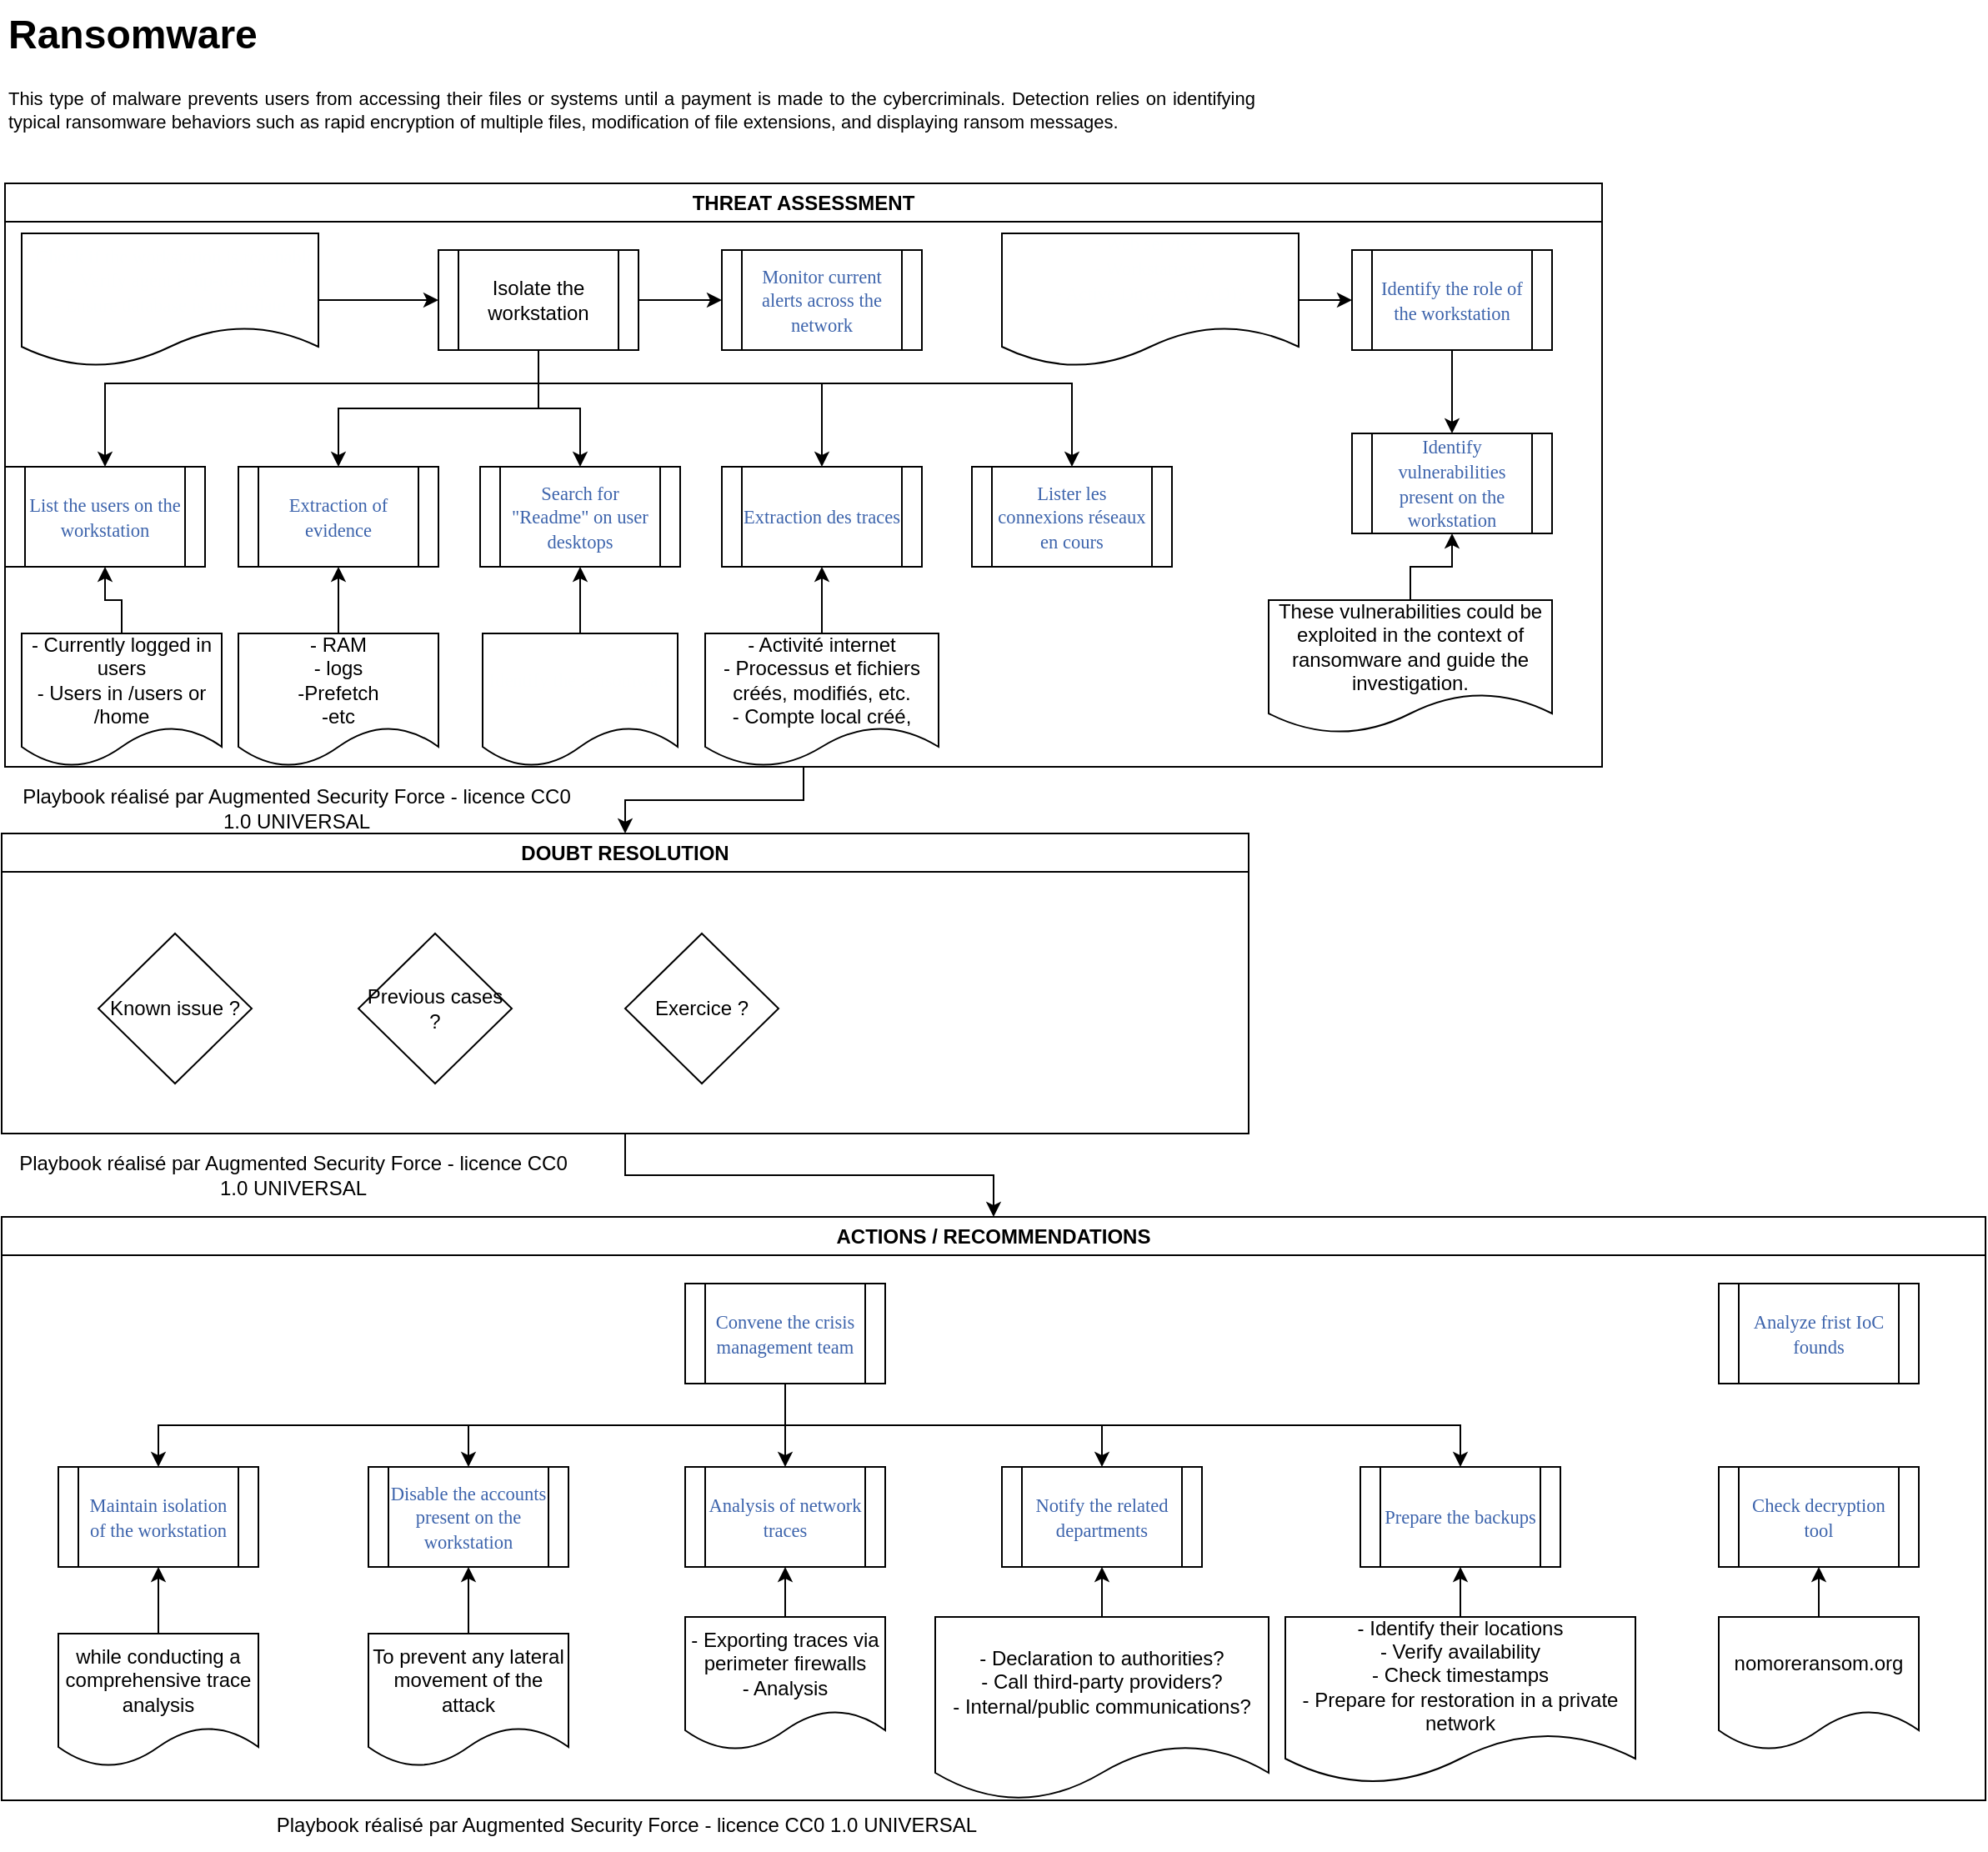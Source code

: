 <mxfile version="24.6.4" type="device">
  <diagram id="C5RBs43oDa-KdzZeNtuy" name="Page-1">
    <mxGraphModel dx="1290" dy="621" grid="1" gridSize="10" guides="1" tooltips="1" connect="1" arrows="1" fold="1" page="1" pageScale="1" pageWidth="827" pageHeight="1169" math="0" shadow="0">
      <root>
        <mxCell id="WIyWlLk6GJQsqaUBKTNV-0" />
        <mxCell id="WIyWlLk6GJQsqaUBKTNV-1" parent="WIyWlLk6GJQsqaUBKTNV-0" />
        <mxCell id="eJGPHQveTNaPy0s2nLHc-1" style="edgeStyle=orthogonalEdgeStyle;rounded=0;orthogonalLoop=1;jettySize=auto;html=1;entryX=0.5;entryY=0;entryDx=0;entryDy=0;" parent="WIyWlLk6GJQsqaUBKTNV-1" source="eJGPHQveTNaPy0s2nLHc-2" target="eJGPHQveTNaPy0s2nLHc-34" edge="1">
          <mxGeometry relative="1" as="geometry" />
        </mxCell>
        <mxCell id="eJGPHQveTNaPy0s2nLHc-2" value="THREAT ASSESSMENT" style="swimlane;whiteSpace=wrap;html=1;" parent="WIyWlLk6GJQsqaUBKTNV-1" vertex="1">
          <mxGeometry x="42" y="140" width="958" height="350" as="geometry">
            <mxRectangle x="42" y="140" width="210" height="30" as="alternateBounds" />
          </mxGeometry>
        </mxCell>
        <mxCell id="eJGPHQveTNaPy0s2nLHc-3" value="&lt;font face=&quot;Calibri&quot; color=&quot;#3d64ac&quot;&gt;&lt;span style=&quot;font-size: 11.29px;&quot;&gt;Search for &quot;Readme&quot; on user desktops&lt;/span&gt;&lt;/font&gt;" style="shape=process;whiteSpace=wrap;html=1;backgroundOutline=1;" parent="eJGPHQveTNaPy0s2nLHc-2" vertex="1">
          <mxGeometry x="285" y="170" width="120" height="60" as="geometry" />
        </mxCell>
        <mxCell id="eJGPHQveTNaPy0s2nLHc-4" style="edgeStyle=orthogonalEdgeStyle;rounded=0;orthogonalLoop=1;jettySize=auto;html=1;entryX=0;entryY=0.5;entryDx=0;entryDy=0;" parent="eJGPHQveTNaPy0s2nLHc-2" source="eJGPHQveTNaPy0s2nLHc-5" target="eJGPHQveTNaPy0s2nLHc-24" edge="1">
          <mxGeometry relative="1" as="geometry" />
        </mxCell>
        <mxCell id="eJGPHQveTNaPy0s2nLHc-5" value="&lt;p style=&quot;margin: 0px; vertical-align: middle; direction: ltr;&quot;&gt;&lt;font face=&quot;Calibri&quot; color=&quot;#feffff&quot;&gt;&lt;span style=&quot;font-size: 11.29px;&quot;&gt;- Check if the workstation is reachable&lt;/span&gt;&lt;/font&gt;&lt;/p&gt;&lt;p style=&quot;margin: 0px; vertical-align: middle; direction: ltr;&quot;&gt;&lt;font face=&quot;Calibri&quot; color=&quot;#feffff&quot;&gt;&lt;span style=&quot;font-size: 11.29px;&quot;&gt;- Verify agent is up-to-date&lt;/span&gt;&lt;/font&gt;&lt;/p&gt;&lt;p style=&quot;margin: 0px; vertical-align: middle; direction: ltr;&quot;&gt;&lt;/p&gt;&lt;p style=&quot;margin: 0px; vertical-align: middle; direction: ltr;&quot;&gt;&lt;font face=&quot;Calibri&quot; color=&quot;#feffff&quot;&gt;&lt;span style=&quot;font-size: 11.29px;&quot;&gt;- Ensure database is up-to-date&lt;/span&gt;&lt;/font&gt;&lt;/p&gt;" style="shape=document;whiteSpace=wrap;html=1;boundedLbl=1;" parent="eJGPHQveTNaPy0s2nLHc-2" vertex="1">
          <mxGeometry x="10" y="30" width="178" height="80" as="geometry" />
        </mxCell>
        <mxCell id="eJGPHQveTNaPy0s2nLHc-6" value="&lt;span style=&quot;color: rgb(61, 100, 172); font-family: Calibri; font-size: 11.29px;&quot;&gt;Extraction of evidence&lt;/span&gt;" style="shape=process;whiteSpace=wrap;html=1;backgroundOutline=1;" parent="eJGPHQveTNaPy0s2nLHc-2" vertex="1">
          <mxGeometry x="140" y="170" width="120" height="60" as="geometry" />
        </mxCell>
        <mxCell id="eJGPHQveTNaPy0s2nLHc-7" value="&lt;font face=&quot;Calibri&quot; color=&quot;#3d64ac&quot;&gt;&lt;span style=&quot;font-size: 11.29px;&quot;&gt;List the users on the workstation&lt;/span&gt;&lt;/font&gt;" style="shape=process;whiteSpace=wrap;html=1;backgroundOutline=1;" parent="eJGPHQveTNaPy0s2nLHc-2" vertex="1">
          <mxGeometry y="170" width="120" height="60" as="geometry" />
        </mxCell>
        <mxCell id="eJGPHQveTNaPy0s2nLHc-8" value="" style="edgeStyle=orthogonalEdgeStyle;rounded=0;orthogonalLoop=1;jettySize=auto;html=1;" parent="eJGPHQveTNaPy0s2nLHc-2" source="eJGPHQveTNaPy0s2nLHc-9" target="eJGPHQveTNaPy0s2nLHc-7" edge="1">
          <mxGeometry relative="1" as="geometry" />
        </mxCell>
        <mxCell id="eJGPHQveTNaPy0s2nLHc-9" value="&lt;div&gt;- Currently logged in users&lt;/div&gt;&lt;div&gt;- Users in /users or /home&lt;/div&gt;" style="shape=document;whiteSpace=wrap;html=1;boundedLbl=1;" parent="eJGPHQveTNaPy0s2nLHc-2" vertex="1">
          <mxGeometry x="10" y="270" width="120" height="80" as="geometry" />
        </mxCell>
        <mxCell id="eJGPHQveTNaPy0s2nLHc-10" value="&lt;span style=&quot;color: rgb(61, 100, 172); font-family: Calibri; font-size: 11.29px;&quot;&gt;Extraction des traces&lt;/span&gt;" style="shape=process;whiteSpace=wrap;html=1;backgroundOutline=1;" parent="eJGPHQveTNaPy0s2nLHc-2" vertex="1">
          <mxGeometry x="430" y="170" width="120" height="60" as="geometry" />
        </mxCell>
        <mxCell id="eJGPHQveTNaPy0s2nLHc-11" value="&lt;span style=&quot;color: rgb(61, 100, 172); font-family: Calibri; font-size: 11.29px;&quot;&gt;Lister les connexions réseaux en cours&lt;/span&gt;" style="shape=process;whiteSpace=wrap;html=1;backgroundOutline=1;" parent="eJGPHQveTNaPy0s2nLHc-2" vertex="1">
          <mxGeometry x="580" y="170" width="120" height="60" as="geometry" />
        </mxCell>
        <mxCell id="eJGPHQveTNaPy0s2nLHc-12" value="&lt;font face=&quot;Calibri&quot; color=&quot;#3d64ac&quot;&gt;&lt;span style=&quot;font-size: 11.29px;&quot;&gt;Monitor current alerts across the network&lt;/span&gt;&lt;/font&gt;" style="shape=process;whiteSpace=wrap;html=1;backgroundOutline=1;" parent="eJGPHQveTNaPy0s2nLHc-2" vertex="1">
          <mxGeometry x="430" y="40" width="120" height="60" as="geometry" />
        </mxCell>
        <mxCell id="eJGPHQveTNaPy0s2nLHc-13" value="&lt;font face=&quot;Calibri&quot; color=&quot;#3d64ac&quot;&gt;&lt;span style=&quot;font-size: 11.29px;&quot;&gt;Identify vulnerabilities present on the workstation&lt;/span&gt;&lt;/font&gt;" style="shape=process;whiteSpace=wrap;html=1;backgroundOutline=1;" parent="eJGPHQveTNaPy0s2nLHc-2" vertex="1">
          <mxGeometry x="808" y="150" width="120" height="60" as="geometry" />
        </mxCell>
        <mxCell id="eJGPHQveTNaPy0s2nLHc-14" value="" style="edgeStyle=orthogonalEdgeStyle;rounded=0;orthogonalLoop=1;jettySize=auto;html=1;" parent="eJGPHQveTNaPy0s2nLHc-2" source="eJGPHQveTNaPy0s2nLHc-15" target="eJGPHQveTNaPy0s2nLHc-10" edge="1">
          <mxGeometry relative="1" as="geometry" />
        </mxCell>
        <mxCell id="eJGPHQveTNaPy0s2nLHc-15" value="- Activité internet&lt;br&gt;- Processus et fichiers créés, modifiés, etc.&lt;br&gt;- Compte local créé," style="shape=document;whiteSpace=wrap;html=1;boundedLbl=1;" parent="eJGPHQveTNaPy0s2nLHc-2" vertex="1">
          <mxGeometry x="420" y="270" width="140" height="80" as="geometry" />
        </mxCell>
        <mxCell id="eJGPHQveTNaPy0s2nLHc-16" value="" style="edgeStyle=orthogonalEdgeStyle;rounded=0;orthogonalLoop=1;jettySize=auto;html=1;" parent="eJGPHQveTNaPy0s2nLHc-2" source="eJGPHQveTNaPy0s2nLHc-17" target="eJGPHQveTNaPy0s2nLHc-6" edge="1">
          <mxGeometry relative="1" as="geometry" />
        </mxCell>
        <mxCell id="eJGPHQveTNaPy0s2nLHc-17" value="- RAM&lt;br&gt;- logs&lt;br&gt;-Prefetch&lt;br&gt;-etc" style="shape=document;whiteSpace=wrap;html=1;boundedLbl=1;" parent="eJGPHQveTNaPy0s2nLHc-2" vertex="1">
          <mxGeometry x="140" y="270" width="120" height="80" as="geometry" />
        </mxCell>
        <mxCell id="eJGPHQveTNaPy0s2nLHc-18" style="edgeStyle=orthogonalEdgeStyle;rounded=0;orthogonalLoop=1;jettySize=auto;html=1;entryX=0;entryY=0.5;entryDx=0;entryDy=0;" parent="eJGPHQveTNaPy0s2nLHc-2" source="eJGPHQveTNaPy0s2nLHc-24" target="eJGPHQveTNaPy0s2nLHc-12" edge="1">
          <mxGeometry relative="1" as="geometry" />
        </mxCell>
        <mxCell id="eJGPHQveTNaPy0s2nLHc-19" style="edgeStyle=orthogonalEdgeStyle;rounded=0;orthogonalLoop=1;jettySize=auto;html=1;entryX=0.5;entryY=0;entryDx=0;entryDy=0;" parent="eJGPHQveTNaPy0s2nLHc-2" source="eJGPHQveTNaPy0s2nLHc-24" target="eJGPHQveTNaPy0s2nLHc-7" edge="1">
          <mxGeometry relative="1" as="geometry">
            <Array as="points">
              <mxPoint x="320" y="120" />
              <mxPoint x="60" y="120" />
            </Array>
          </mxGeometry>
        </mxCell>
        <mxCell id="eJGPHQveTNaPy0s2nLHc-20" style="edgeStyle=orthogonalEdgeStyle;rounded=0;orthogonalLoop=1;jettySize=auto;html=1;entryX=0.5;entryY=0;entryDx=0;entryDy=0;" parent="eJGPHQveTNaPy0s2nLHc-2" source="eJGPHQveTNaPy0s2nLHc-24" target="eJGPHQveTNaPy0s2nLHc-6" edge="1">
          <mxGeometry relative="1" as="geometry" />
        </mxCell>
        <mxCell id="eJGPHQveTNaPy0s2nLHc-21" style="edgeStyle=orthogonalEdgeStyle;rounded=0;orthogonalLoop=1;jettySize=auto;html=1;entryX=0.5;entryY=0;entryDx=0;entryDy=0;" parent="eJGPHQveTNaPy0s2nLHc-2" source="eJGPHQveTNaPy0s2nLHc-24" target="eJGPHQveTNaPy0s2nLHc-3" edge="1">
          <mxGeometry relative="1" as="geometry" />
        </mxCell>
        <mxCell id="eJGPHQveTNaPy0s2nLHc-22" style="edgeStyle=orthogonalEdgeStyle;rounded=0;orthogonalLoop=1;jettySize=auto;html=1;entryX=0.5;entryY=0;entryDx=0;entryDy=0;" parent="eJGPHQveTNaPy0s2nLHc-2" source="eJGPHQveTNaPy0s2nLHc-24" target="eJGPHQveTNaPy0s2nLHc-10" edge="1">
          <mxGeometry relative="1" as="geometry">
            <Array as="points">
              <mxPoint x="320" y="120" />
              <mxPoint x="490" y="120" />
            </Array>
          </mxGeometry>
        </mxCell>
        <mxCell id="eJGPHQveTNaPy0s2nLHc-23" style="edgeStyle=orthogonalEdgeStyle;rounded=0;orthogonalLoop=1;jettySize=auto;html=1;entryX=0.5;entryY=0;entryDx=0;entryDy=0;" parent="eJGPHQveTNaPy0s2nLHc-2" source="eJGPHQveTNaPy0s2nLHc-24" target="eJGPHQveTNaPy0s2nLHc-11" edge="1">
          <mxGeometry relative="1" as="geometry">
            <Array as="points">
              <mxPoint x="320" y="120" />
              <mxPoint x="640" y="120" />
            </Array>
          </mxGeometry>
        </mxCell>
        <mxCell id="eJGPHQveTNaPy0s2nLHc-24" value="Isolate the workstation" style="shape=process;whiteSpace=wrap;html=1;backgroundOutline=1;" parent="eJGPHQveTNaPy0s2nLHc-2" vertex="1">
          <mxGeometry x="260" y="40" width="120" height="60" as="geometry" />
        </mxCell>
        <mxCell id="eJGPHQveTNaPy0s2nLHc-25" style="edgeStyle=orthogonalEdgeStyle;rounded=0;orthogonalLoop=1;jettySize=auto;html=1;entryX=0.5;entryY=0;entryDx=0;entryDy=0;" parent="eJGPHQveTNaPy0s2nLHc-2" source="eJGPHQveTNaPy0s2nLHc-26" target="eJGPHQveTNaPy0s2nLHc-13" edge="1">
          <mxGeometry relative="1" as="geometry" />
        </mxCell>
        <mxCell id="eJGPHQveTNaPy0s2nLHc-26" value="&lt;font face=&quot;Calibri&quot; color=&quot;#3d64ac&quot;&gt;&lt;span style=&quot;font-size: 11.29px;&quot;&gt;Identify the role of the workstation&lt;/span&gt;&lt;/font&gt;" style="shape=process;whiteSpace=wrap;html=1;backgroundOutline=1;" parent="eJGPHQveTNaPy0s2nLHc-2" vertex="1">
          <mxGeometry x="808" y="40" width="120" height="60" as="geometry" />
        </mxCell>
        <mxCell id="eJGPHQveTNaPy0s2nLHc-27" style="edgeStyle=orthogonalEdgeStyle;rounded=0;orthogonalLoop=1;jettySize=auto;html=1;entryX=0.5;entryY=1;entryDx=0;entryDy=0;" parent="eJGPHQveTNaPy0s2nLHc-2" source="eJGPHQveTNaPy0s2nLHc-28" target="eJGPHQveTNaPy0s2nLHc-13" edge="1">
          <mxGeometry relative="1" as="geometry" />
        </mxCell>
        <mxCell id="eJGPHQveTNaPy0s2nLHc-28" value="These vulnerabilities could be exploited in the context of ransomware and guide the investigation." style="shape=document;whiteSpace=wrap;html=1;boundedLbl=1;" parent="eJGPHQveTNaPy0s2nLHc-2" vertex="1">
          <mxGeometry x="758" y="250" width="170" height="80" as="geometry" />
        </mxCell>
        <mxCell id="eJGPHQveTNaPy0s2nLHc-29" style="edgeStyle=orthogonalEdgeStyle;rounded=0;orthogonalLoop=1;jettySize=auto;html=1;entryX=0;entryY=0.5;entryDx=0;entryDy=0;" parent="eJGPHQveTNaPy0s2nLHc-2" source="eJGPHQveTNaPy0s2nLHc-30" target="eJGPHQveTNaPy0s2nLHc-26" edge="1">
          <mxGeometry relative="1" as="geometry" />
        </mxCell>
        <mxCell id="eJGPHQveTNaPy0s2nLHc-30" value="&lt;p style=&quot;margin: 0px; vertical-align: middle; direction: ltr;&quot;&gt;&lt;font face=&quot;Calibri&quot; color=&quot;#feffff&quot;&gt;&lt;span style=&quot;font-size: 11.29px;&quot;&gt;- Web service?&lt;/span&gt;&lt;/font&gt;&lt;/p&gt;&lt;p style=&quot;margin: 0px; vertical-align: middle; direction: ltr;&quot;&gt;&lt;font face=&quot;Calibri&quot; color=&quot;#feffff&quot;&gt;&lt;span style=&quot;font-size: 11.29px;&quot;&gt;- Workstation?&lt;/span&gt;&lt;/font&gt;&lt;/p&gt;&lt;p style=&quot;margin: 0px; vertical-align: middle; direction: ltr;&quot;&gt;&lt;font face=&quot;Calibri&quot; color=&quot;#feffff&quot;&gt;&lt;span style=&quot;font-size: 11.29px;&quot;&gt;- Active Directory (AD)?&lt;/span&gt;&lt;/font&gt;&lt;/p&gt;&lt;p style=&quot;margin: 0px; vertical-align: middle; direction: ltr;&quot;&gt;&lt;font face=&quot;Calibri&quot; color=&quot;#feffff&quot;&gt;&lt;span style=&quot;font-size: 11.29px;&quot;&gt;etc.&lt;/span&gt;&lt;/font&gt;&lt;/p&gt;" style="shape=document;whiteSpace=wrap;html=1;boundedLbl=1;" parent="eJGPHQveTNaPy0s2nLHc-2" vertex="1">
          <mxGeometry x="598" y="30" width="178" height="80" as="geometry" />
        </mxCell>
        <mxCell id="eJGPHQveTNaPy0s2nLHc-31" value="" style="edgeStyle=orthogonalEdgeStyle;rounded=0;orthogonalLoop=1;jettySize=auto;html=1;" parent="eJGPHQveTNaPy0s2nLHc-2" source="eJGPHQveTNaPy0s2nLHc-32" target="eJGPHQveTNaPy0s2nLHc-3" edge="1">
          <mxGeometry relative="1" as="geometry" />
        </mxCell>
        <mxCell id="eJGPHQveTNaPy0s2nLHc-32" value="&lt;p style=&quot;margin: 0px; vertical-align: middle; direction: ltr;&quot;&gt;&lt;font face=&quot;Calibri&quot; color=&quot;#feffff&quot;&gt;&lt;span style=&quot;font-size: 11.29px;&quot;&gt;Identify the ransomware&lt;/span&gt;&lt;/font&gt;&lt;br&gt;&lt;/p&gt;" style="shape=document;whiteSpace=wrap;html=1;boundedLbl=1;" parent="eJGPHQveTNaPy0s2nLHc-2" vertex="1">
          <mxGeometry x="286.5" y="270" width="117" height="80" as="geometry" />
        </mxCell>
        <mxCell id="eJGPHQveTNaPy0s2nLHc-33" style="edgeStyle=orthogonalEdgeStyle;rounded=0;orthogonalLoop=1;jettySize=auto;html=1;entryX=0.5;entryY=0;entryDx=0;entryDy=0;" parent="WIyWlLk6GJQsqaUBKTNV-1" source="eJGPHQveTNaPy0s2nLHc-34" target="eJGPHQveTNaPy0s2nLHc-38" edge="1">
          <mxGeometry relative="1" as="geometry" />
        </mxCell>
        <mxCell id="eJGPHQveTNaPy0s2nLHc-34" value="DOUBT RESOLUTION" style="swimlane;whiteSpace=wrap;html=1;startSize=23;" parent="WIyWlLk6GJQsqaUBKTNV-1" vertex="1">
          <mxGeometry x="40" y="530" width="748" height="180" as="geometry" />
        </mxCell>
        <mxCell id="eJGPHQveTNaPy0s2nLHc-35" value="Known issue ?" style="rhombus;whiteSpace=wrap;html=1;" parent="eJGPHQveTNaPy0s2nLHc-34" vertex="1">
          <mxGeometry x="58" y="60" width="92" height="90" as="geometry" />
        </mxCell>
        <mxCell id="eJGPHQveTNaPy0s2nLHc-36" value="Previous cases ?" style="rhombus;whiteSpace=wrap;html=1;" parent="eJGPHQveTNaPy0s2nLHc-34" vertex="1">
          <mxGeometry x="214" y="60" width="92" height="90" as="geometry" />
        </mxCell>
        <mxCell id="eJGPHQveTNaPy0s2nLHc-37" value="Exercice ?" style="rhombus;whiteSpace=wrap;html=1;" parent="eJGPHQveTNaPy0s2nLHc-34" vertex="1">
          <mxGeometry x="374" y="60" width="92" height="90" as="geometry" />
        </mxCell>
        <mxCell id="eJGPHQveTNaPy0s2nLHc-38" value="ACTIONS / RECOMMENDATIONS" style="swimlane;whiteSpace=wrap;html=1;startSize=23;" parent="WIyWlLk6GJQsqaUBKTNV-1" vertex="1">
          <mxGeometry x="40" y="760" width="1190" height="350" as="geometry" />
        </mxCell>
        <mxCell id="eJGPHQveTNaPy0s2nLHc-39" value="&lt;font face=&quot;Calibri&quot; color=&quot;#3d64ac&quot;&gt;&lt;span style=&quot;font-size: 11.29px;&quot;&gt;Maintain isolation of the workstation&lt;/span&gt;&lt;/font&gt;" style="shape=process;whiteSpace=wrap;html=1;backgroundOutline=1;" parent="eJGPHQveTNaPy0s2nLHc-38" vertex="1">
          <mxGeometry x="34" y="150" width="120" height="60" as="geometry" />
        </mxCell>
        <mxCell id="eJGPHQveTNaPy0s2nLHc-40" value="&lt;font face=&quot;Calibri&quot; color=&quot;#3d64ac&quot;&gt;&lt;span style=&quot;font-size: 11.29px;&quot;&gt;Disable the accounts present on the workstation&lt;/span&gt;&lt;/font&gt;" style="shape=process;whiteSpace=wrap;html=1;backgroundOutline=1;" parent="eJGPHQveTNaPy0s2nLHc-38" vertex="1">
          <mxGeometry x="220" y="150" width="120" height="60" as="geometry" />
        </mxCell>
        <mxCell id="eJGPHQveTNaPy0s2nLHc-41" value="&lt;font face=&quot;Calibri&quot; color=&quot;#3d64ac&quot;&gt;&lt;span style=&quot;font-size: 11.29px;&quot;&gt;Analysis of network traces&lt;/span&gt;&lt;/font&gt;" style="shape=process;whiteSpace=wrap;html=1;backgroundOutline=1;" parent="eJGPHQveTNaPy0s2nLHc-38" vertex="1">
          <mxGeometry x="410" y="150" width="120" height="60" as="geometry" />
        </mxCell>
        <mxCell id="eJGPHQveTNaPy0s2nLHc-42" value="&lt;font face=&quot;Calibri&quot; color=&quot;#3d64ac&quot;&gt;&lt;span style=&quot;font-size: 11.29px;&quot;&gt;Notify the related departments&lt;/span&gt;&lt;/font&gt;" style="shape=process;whiteSpace=wrap;html=1;backgroundOutline=1;" parent="eJGPHQveTNaPy0s2nLHc-38" vertex="1">
          <mxGeometry x="600" y="150" width="120" height="60" as="geometry" />
        </mxCell>
        <mxCell id="eJGPHQveTNaPy0s2nLHc-43" value="" style="edgeStyle=orthogonalEdgeStyle;rounded=0;orthogonalLoop=1;jettySize=auto;html=1;" parent="eJGPHQveTNaPy0s2nLHc-38" source="eJGPHQveTNaPy0s2nLHc-44" target="eJGPHQveTNaPy0s2nLHc-39" edge="1">
          <mxGeometry relative="1" as="geometry" />
        </mxCell>
        <mxCell id="eJGPHQveTNaPy0s2nLHc-44" value="while conducting a comprehensive trace analysis" style="shape=document;whiteSpace=wrap;html=1;boundedLbl=1;" parent="eJGPHQveTNaPy0s2nLHc-38" vertex="1">
          <mxGeometry x="34" y="250" width="120" height="80" as="geometry" />
        </mxCell>
        <mxCell id="eJGPHQveTNaPy0s2nLHc-45" value="" style="edgeStyle=orthogonalEdgeStyle;rounded=0;orthogonalLoop=1;jettySize=auto;html=1;" parent="eJGPHQveTNaPy0s2nLHc-38" source="eJGPHQveTNaPy0s2nLHc-46" target="eJGPHQveTNaPy0s2nLHc-40" edge="1">
          <mxGeometry relative="1" as="geometry" />
        </mxCell>
        <mxCell id="eJGPHQveTNaPy0s2nLHc-46" value="To prevent any lateral movement of the attack" style="shape=document;whiteSpace=wrap;html=1;boundedLbl=1;" parent="eJGPHQveTNaPy0s2nLHc-38" vertex="1">
          <mxGeometry x="220" y="250" width="120" height="80" as="geometry" />
        </mxCell>
        <mxCell id="eJGPHQveTNaPy0s2nLHc-47" style="edgeStyle=orthogonalEdgeStyle;rounded=0;orthogonalLoop=1;jettySize=auto;html=1;entryX=0.5;entryY=0;entryDx=0;entryDy=0;exitX=0.5;exitY=1;exitDx=0;exitDy=0;" parent="eJGPHQveTNaPy0s2nLHc-38" source="eJGPHQveTNaPy0s2nLHc-52" target="eJGPHQveTNaPy0s2nLHc-39" edge="1">
          <mxGeometry relative="1" as="geometry" />
        </mxCell>
        <mxCell id="eJGPHQveTNaPy0s2nLHc-48" style="edgeStyle=orthogonalEdgeStyle;rounded=0;orthogonalLoop=1;jettySize=auto;html=1;entryX=0.5;entryY=0;entryDx=0;entryDy=0;exitX=0.5;exitY=1;exitDx=0;exitDy=0;" parent="eJGPHQveTNaPy0s2nLHc-38" source="eJGPHQveTNaPy0s2nLHc-52" target="eJGPHQveTNaPy0s2nLHc-40" edge="1">
          <mxGeometry relative="1" as="geometry" />
        </mxCell>
        <mxCell id="eJGPHQveTNaPy0s2nLHc-49" style="edgeStyle=orthogonalEdgeStyle;rounded=0;orthogonalLoop=1;jettySize=auto;html=1;entryX=0.5;entryY=0;entryDx=0;entryDy=0;" parent="eJGPHQveTNaPy0s2nLHc-38" source="eJGPHQveTNaPy0s2nLHc-52" target="eJGPHQveTNaPy0s2nLHc-41" edge="1">
          <mxGeometry relative="1" as="geometry" />
        </mxCell>
        <mxCell id="eJGPHQveTNaPy0s2nLHc-50" style="edgeStyle=orthogonalEdgeStyle;rounded=0;orthogonalLoop=1;jettySize=auto;html=1;entryX=0.5;entryY=0;entryDx=0;entryDy=0;exitX=0.5;exitY=1;exitDx=0;exitDy=0;" parent="eJGPHQveTNaPy0s2nLHc-38" source="eJGPHQveTNaPy0s2nLHc-52" target="eJGPHQveTNaPy0s2nLHc-42" edge="1">
          <mxGeometry relative="1" as="geometry" />
        </mxCell>
        <mxCell id="eJGPHQveTNaPy0s2nLHc-51" style="edgeStyle=orthogonalEdgeStyle;rounded=0;orthogonalLoop=1;jettySize=auto;html=1;entryX=0.5;entryY=0;entryDx=0;entryDy=0;exitX=0.5;exitY=1;exitDx=0;exitDy=0;" parent="eJGPHQveTNaPy0s2nLHc-38" source="eJGPHQveTNaPy0s2nLHc-52" target="eJGPHQveTNaPy0s2nLHc-57" edge="1">
          <mxGeometry relative="1" as="geometry" />
        </mxCell>
        <mxCell id="eJGPHQveTNaPy0s2nLHc-52" value="&lt;font face=&quot;Calibri&quot; color=&quot;#3d64ac&quot;&gt;&lt;span style=&quot;font-size: 11.29px;&quot;&gt;Convene the crisis management team&lt;/span&gt;&lt;/font&gt;" style="shape=process;whiteSpace=wrap;html=1;backgroundOutline=1;" parent="eJGPHQveTNaPy0s2nLHc-38" vertex="1">
          <mxGeometry x="410" y="40" width="120" height="60" as="geometry" />
        </mxCell>
        <mxCell id="eJGPHQveTNaPy0s2nLHc-53" value="" style="edgeStyle=orthogonalEdgeStyle;rounded=0;orthogonalLoop=1;jettySize=auto;html=1;" parent="eJGPHQveTNaPy0s2nLHc-38" source="eJGPHQveTNaPy0s2nLHc-54" target="eJGPHQveTNaPy0s2nLHc-41" edge="1">
          <mxGeometry relative="1" as="geometry" />
        </mxCell>
        <mxCell id="eJGPHQveTNaPy0s2nLHc-54" value="&lt;div&gt;- Exporting traces via perimeter firewalls&lt;/div&gt;&lt;div&gt;- Analysis&lt;/div&gt;" style="shape=document;whiteSpace=wrap;html=1;boundedLbl=1;" parent="eJGPHQveTNaPy0s2nLHc-38" vertex="1">
          <mxGeometry x="410" y="240" width="120" height="80" as="geometry" />
        </mxCell>
        <mxCell id="eJGPHQveTNaPy0s2nLHc-55" value="" style="edgeStyle=orthogonalEdgeStyle;rounded=0;orthogonalLoop=1;jettySize=auto;html=1;" parent="eJGPHQveTNaPy0s2nLHc-38" source="eJGPHQveTNaPy0s2nLHc-56" target="eJGPHQveTNaPy0s2nLHc-42" edge="1">
          <mxGeometry relative="1" as="geometry" />
        </mxCell>
        <mxCell id="eJGPHQveTNaPy0s2nLHc-56" value="&lt;div&gt;- Declaration to authorities?&lt;/div&gt;&lt;div&gt;- Call third-party providers?&lt;/div&gt;&lt;div&gt;- Internal/public communications?&lt;/div&gt;" style="shape=document;whiteSpace=wrap;html=1;boundedLbl=1;" parent="eJGPHQveTNaPy0s2nLHc-38" vertex="1">
          <mxGeometry x="560" y="240" width="200" height="110" as="geometry" />
        </mxCell>
        <mxCell id="eJGPHQveTNaPy0s2nLHc-57" value="&lt;font face=&quot;Calibri&quot; color=&quot;#3d64ac&quot;&gt;&lt;span style=&quot;font-size: 11.29px;&quot;&gt;Prepare the backups&lt;/span&gt;&lt;/font&gt;" style="shape=process;whiteSpace=wrap;html=1;backgroundOutline=1;" parent="eJGPHQveTNaPy0s2nLHc-38" vertex="1">
          <mxGeometry x="815" y="150" width="120" height="60" as="geometry" />
        </mxCell>
        <mxCell id="eJGPHQveTNaPy0s2nLHc-58" style="edgeStyle=orthogonalEdgeStyle;rounded=0;orthogonalLoop=1;jettySize=auto;html=1;entryX=0.5;entryY=1;entryDx=0;entryDy=0;" parent="eJGPHQveTNaPy0s2nLHc-38" source="eJGPHQveTNaPy0s2nLHc-59" target="eJGPHQveTNaPy0s2nLHc-57" edge="1">
          <mxGeometry relative="1" as="geometry" />
        </mxCell>
        <mxCell id="eJGPHQveTNaPy0s2nLHc-59" value="&lt;div&gt;- Identify their locations&lt;/div&gt;&lt;div&gt;- Verify availability&lt;/div&gt;&lt;div&gt;- Check timestamps&lt;/div&gt;&lt;div&gt;- Prepare for restoration in a private network&lt;/div&gt;" style="shape=document;whiteSpace=wrap;html=1;boundedLbl=1;" parent="eJGPHQveTNaPy0s2nLHc-38" vertex="1">
          <mxGeometry x="770" y="240" width="210" height="100" as="geometry" />
        </mxCell>
        <mxCell id="eJGPHQveTNaPy0s2nLHc-60" value="&lt;font face=&quot;Calibri&quot; color=&quot;#3d64ac&quot;&gt;&lt;span style=&quot;font-size: 11.29px;&quot;&gt;Check decryption tool&lt;/span&gt;&lt;/font&gt;" style="shape=process;whiteSpace=wrap;html=1;backgroundOutline=1;" parent="eJGPHQveTNaPy0s2nLHc-38" vertex="1">
          <mxGeometry x="1030" y="150" width="120" height="60" as="geometry" />
        </mxCell>
        <mxCell id="eJGPHQveTNaPy0s2nLHc-61" style="edgeStyle=orthogonalEdgeStyle;rounded=0;orthogonalLoop=1;jettySize=auto;html=1;entryX=0.5;entryY=1;entryDx=0;entryDy=0;" parent="eJGPHQveTNaPy0s2nLHc-38" source="eJGPHQveTNaPy0s2nLHc-62" target="eJGPHQveTNaPy0s2nLHc-60" edge="1">
          <mxGeometry relative="1" as="geometry" />
        </mxCell>
        <mxCell id="eJGPHQveTNaPy0s2nLHc-62" value="nomoreransom.org" style="shape=document;whiteSpace=wrap;html=1;boundedLbl=1;" parent="eJGPHQveTNaPy0s2nLHc-38" vertex="1">
          <mxGeometry x="1030" y="240" width="120" height="80" as="geometry" />
        </mxCell>
        <mxCell id="eJGPHQveTNaPy0s2nLHc-63" value="&lt;span style=&quot;font-size: 11.29px; font-family: Calibri; color: rgb(61, 100, 172);&quot;&gt;Analyze frist IoC founds&lt;br&gt;&lt;/span&gt;" style="shape=process;whiteSpace=wrap;html=1;backgroundOutline=1;" parent="eJGPHQveTNaPy0s2nLHc-38" vertex="1">
          <mxGeometry x="1030" y="40" width="120" height="60" as="geometry" />
        </mxCell>
        <mxCell id="eJGPHQveTNaPy0s2nLHc-64" value="Playbook réalisé par Augmented Security Force - licence&amp;nbsp;CC0 1.0 UNIVERSAL" style="text;html=1;align=center;verticalAlign=middle;whiteSpace=wrap;rounded=0;" parent="WIyWlLk6GJQsqaUBKTNV-1" vertex="1">
          <mxGeometry x="42" y="500" width="350" height="30" as="geometry" />
        </mxCell>
        <mxCell id="eJGPHQveTNaPy0s2nLHc-65" value="Playbook réalisé par Augmented Security Force - licence&amp;nbsp;CC0 1.0 UNIVERSAL" style="text;html=1;align=center;verticalAlign=middle;whiteSpace=wrap;rounded=0;" parent="WIyWlLk6GJQsqaUBKTNV-1" vertex="1">
          <mxGeometry x="40" y="720" width="350" height="30" as="geometry" />
        </mxCell>
        <mxCell id="eJGPHQveTNaPy0s2nLHc-66" value="&lt;h1 style=&quot;margin-top: 0px;&quot;&gt;Ransomware&lt;/h1&gt;&lt;p style=&quot;text-align: justify;&quot;&gt;&lt;font style=&quot;font-size: 11px;&quot;&gt;This type of malware prevents users from accessing their files or systems until a payment is made to the cybercriminals. Detection relies on identifying typical ransomware behaviors such as rapid encryption of multiple files, modification of file extensions, and displaying ransom messages.&lt;/font&gt;&lt;/p&gt;" style="text;html=1;whiteSpace=wrap;overflow=hidden;rounded=0;" parent="WIyWlLk6GJQsqaUBKTNV-1" vertex="1">
          <mxGeometry x="42" y="30" width="750" height="90" as="geometry" />
        </mxCell>
        <mxCell id="eJGPHQveTNaPy0s2nLHc-67" value="Playbook réalisé par Augmented Security Force - licence&amp;nbsp;CC0 1.0 UNIVERSAL" style="text;html=1;align=center;verticalAlign=middle;whiteSpace=wrap;rounded=0;" parent="WIyWlLk6GJQsqaUBKTNV-1" vertex="1">
          <mxGeometry x="40" y="1110" width="750" height="30" as="geometry" />
        </mxCell>
      </root>
    </mxGraphModel>
  </diagram>
</mxfile>
